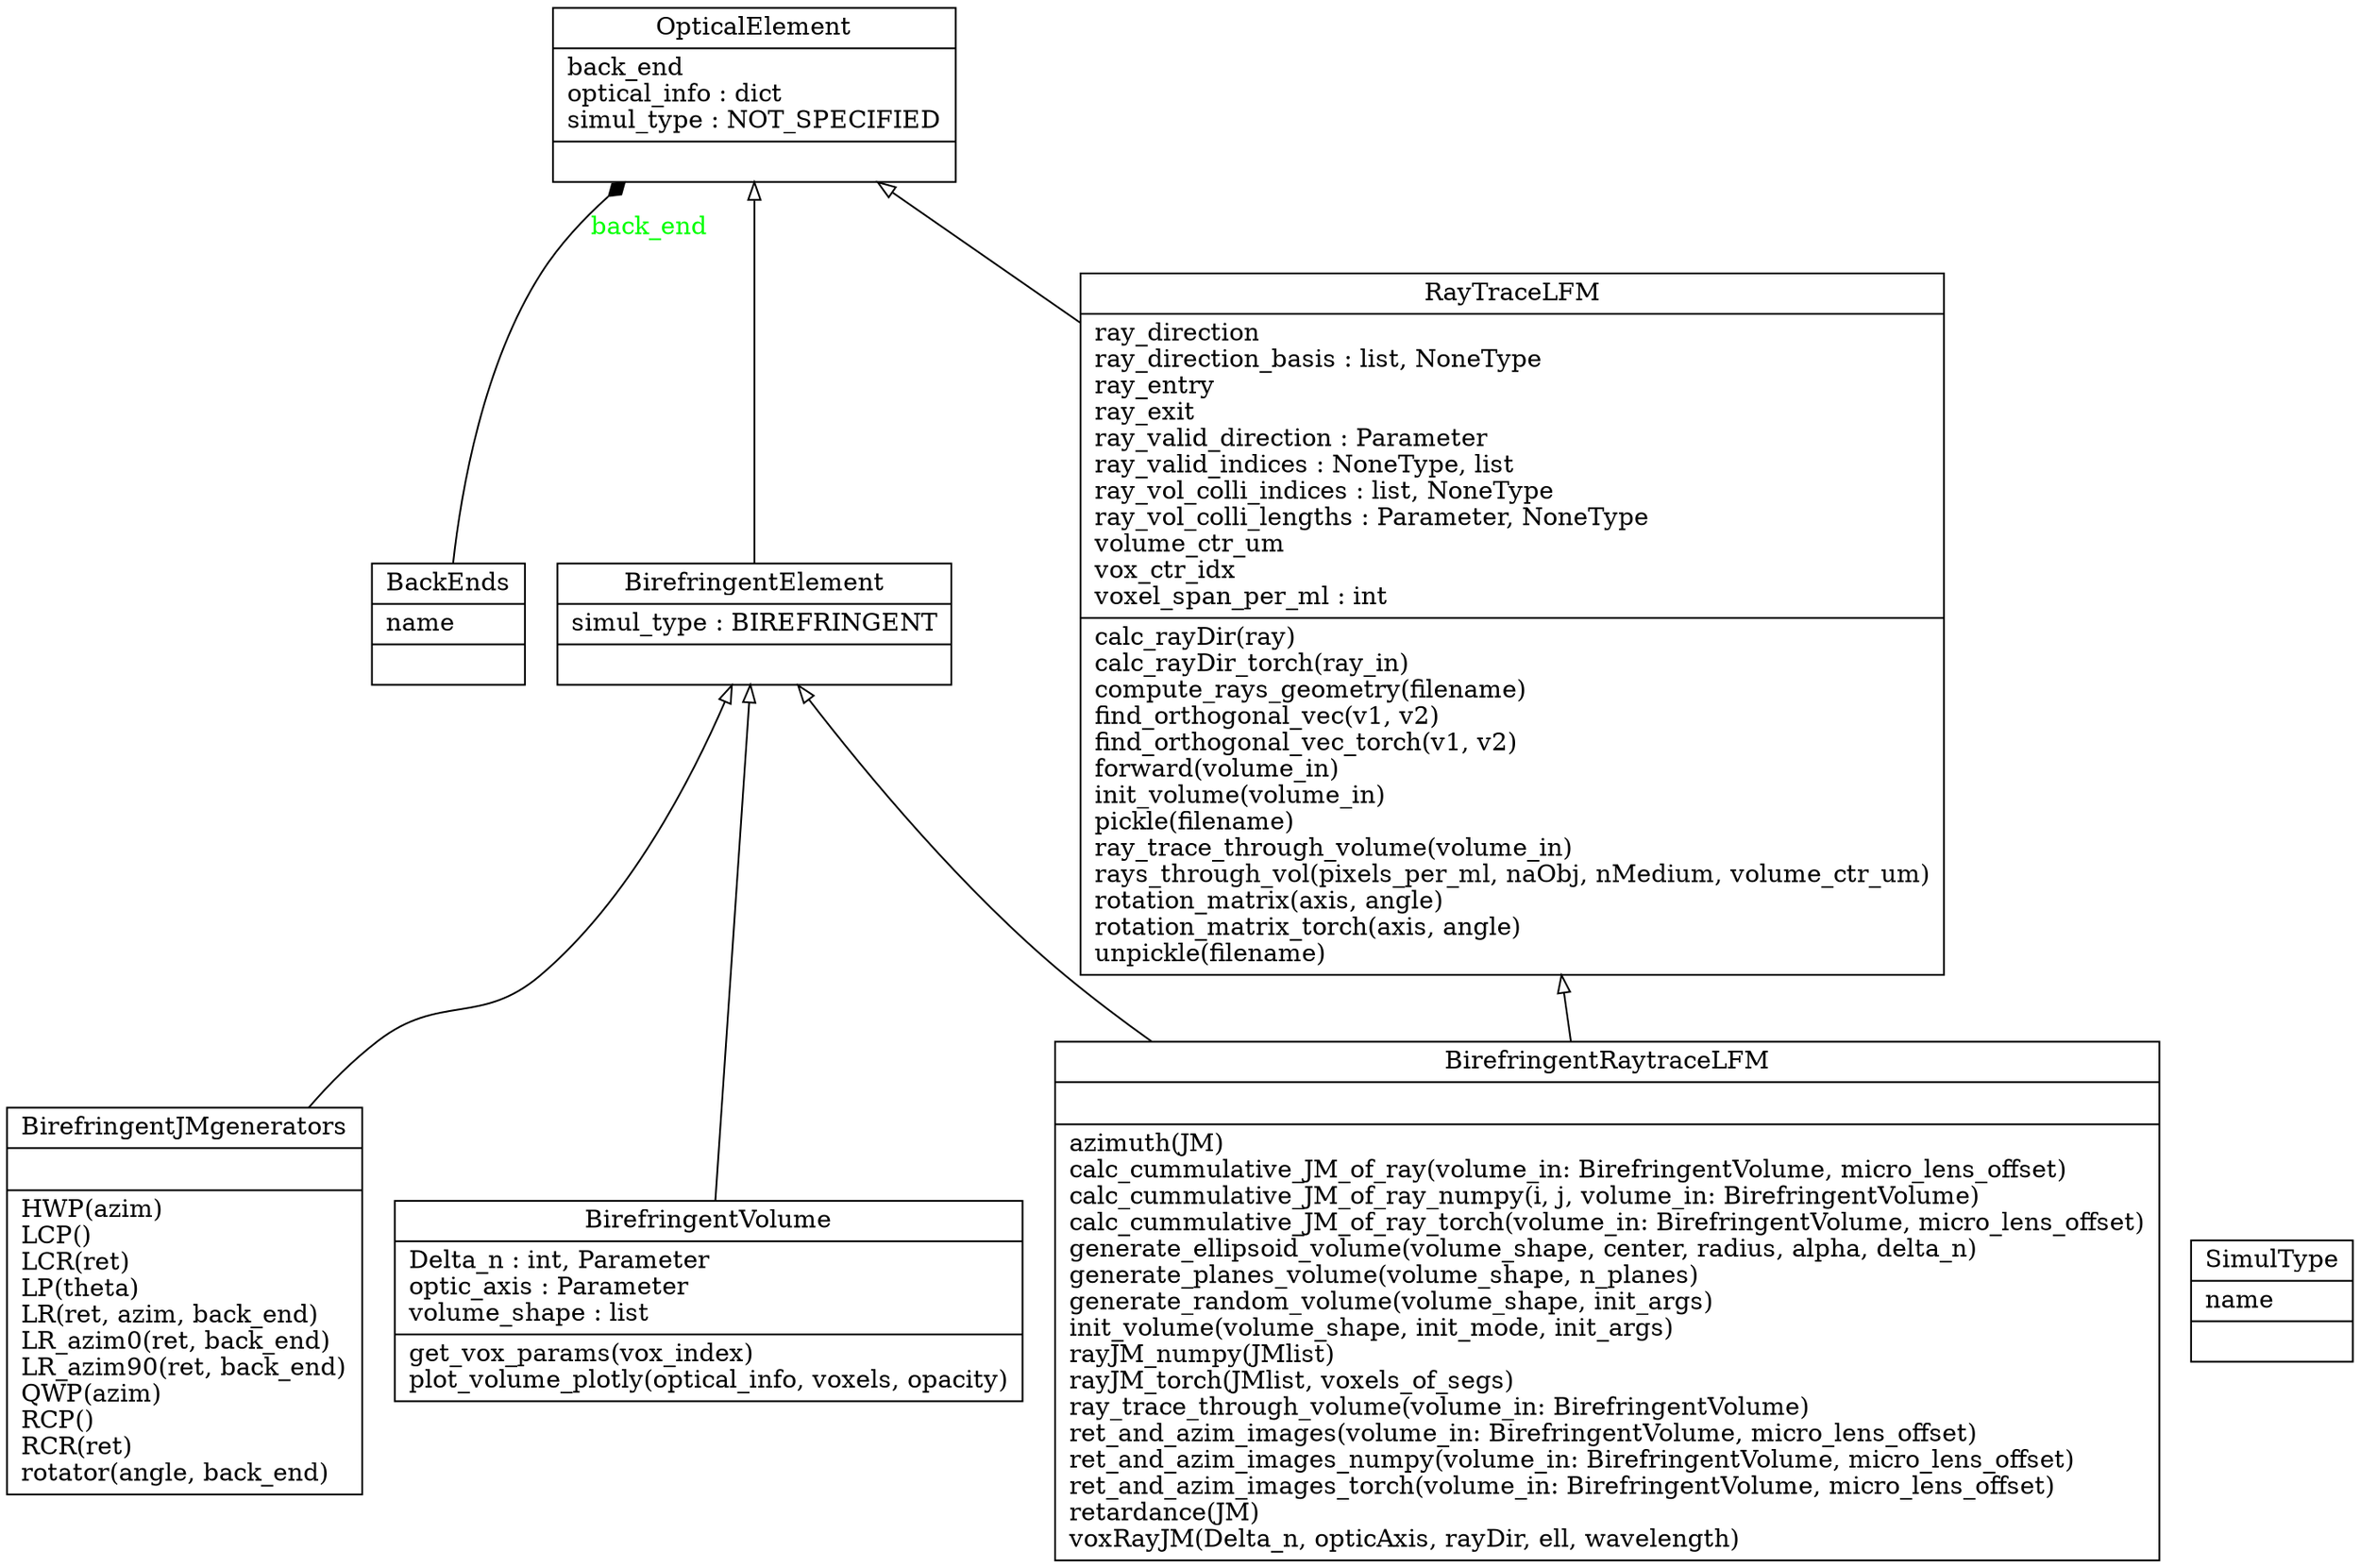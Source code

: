 digraph "classes" {
rankdir=BT
charset="utf-8"
"VolumeRaytraceLFM.abstract_classes.BackEnds" [color="black", fontcolor="black", label="{BackEnds|name\l|}", shape="record", style="solid"];
"VolumeRaytraceLFM.birefringence_implementations.BirefringentElement" [color="black", fontcolor="black", label="{BirefringentElement|simul_type : BIREFRINGENT\l|}", shape="record", style="solid"];
"VolumeRaytraceLFM.birefringence_implementations.BirefringentJMgenerators" [color="black", fontcolor="black", label="{BirefringentJMgenerators|\l|HWP(azim)\lLCP()\lLCR(ret)\lLP(theta)\lLR(ret, azim, back_end)\lLR_azim0(ret, back_end)\lLR_azim90(ret, back_end)\lQWP(azim)\lRCP()\lRCR(ret)\lrotator(angle, back_end)\l}", shape="record", style="solid"];
"VolumeRaytraceLFM.birefringence_implementations.BirefringentRaytraceLFM" [color="black", fontcolor="black", label="{BirefringentRaytraceLFM|\l|azimuth(JM)\lcalc_cummulative_JM_of_ray(volume_in: BirefringentVolume, micro_lens_offset)\lcalc_cummulative_JM_of_ray_numpy(i, j, volume_in: BirefringentVolume)\lcalc_cummulative_JM_of_ray_torch(volume_in: BirefringentVolume, micro_lens_offset)\lgenerate_ellipsoid_volume(volume_shape, center, radius, alpha, delta_n)\lgenerate_planes_volume(volume_shape, n_planes)\lgenerate_random_volume(volume_shape, init_args)\linit_volume(volume_shape, init_mode, init_args)\lrayJM_numpy(JMlist)\lrayJM_torch(JMlist, voxels_of_segs)\lray_trace_through_volume(volume_in: BirefringentVolume)\lret_and_azim_images(volume_in: BirefringentVolume, micro_lens_offset)\lret_and_azim_images_numpy(volume_in: BirefringentVolume, micro_lens_offset)\lret_and_azim_images_torch(volume_in: BirefringentVolume, micro_lens_offset)\lretardance(JM)\lvoxRayJM(Delta_n, opticAxis, rayDir, ell, wavelength)\l}", shape="record", style="solid"];
"VolumeRaytraceLFM.birefringence_implementations.BirefringentVolume" [color="black", fontcolor="black", label="{BirefringentVolume|Delta_n : int, Parameter\loptic_axis : Parameter\lvolume_shape : list\l|get_vox_params(vox_index)\lplot_volume_plotly(optical_info, voxels, opacity)\l}", shape="record", style="solid"];
"VolumeRaytraceLFM.abstract_classes.OpticalElement" [color="black", fontcolor="black", label="{OpticalElement|back_end\loptical_info : dict\lsimul_type : NOT_SPECIFIED\l|}", shape="record", style="solid"];
"VolumeRaytraceLFM.abstract_classes.RayTraceLFM" [color="black", fontcolor="black", label="{RayTraceLFM|ray_direction\lray_direction_basis : list, NoneType\lray_entry\lray_exit\lray_valid_direction : Parameter\lray_valid_indices : NoneType, list\lray_vol_colli_indices : list, NoneType\lray_vol_colli_lengths : Parameter, NoneType\lvolume_ctr_um\lvox_ctr_idx\lvoxel_span_per_ml : int\l|calc_rayDir(ray)\lcalc_rayDir_torch(ray_in)\lcompute_rays_geometry(filename)\lfind_orthogonal_vec(v1, v2)\lfind_orthogonal_vec_torch(v1, v2)\lforward(volume_in)\linit_volume(volume_in)\lpickle(filename)\lray_trace_through_volume(volume_in)\lrays_through_vol(pixels_per_ml, naObj, nMedium, volume_ctr_um)\lrotation_matrix(axis, angle)\lrotation_matrix_torch(axis, angle)\lunpickle(filename)\l}", shape="record", style="solid"];
"VolumeRaytraceLFM.abstract_classes.SimulType" [color="black", fontcolor="black", label="{SimulType|name\l|}", shape="record", style="solid"];
"VolumeRaytraceLFM.abstract_classes.RayTraceLFM" -> "VolumeRaytraceLFM.abstract_classes.OpticalElement" [arrowhead="empty", arrowtail="none"];
"VolumeRaytraceLFM.birefringence_implementations.BirefringentElement" -> "VolumeRaytraceLFM.abstract_classes.OpticalElement" [arrowhead="empty", arrowtail="none"];
"VolumeRaytraceLFM.birefringence_implementations.BirefringentJMgenerators" -> "VolumeRaytraceLFM.birefringence_implementations.BirefringentElement" [arrowhead="empty", arrowtail="none"];
"VolumeRaytraceLFM.birefringence_implementations.BirefringentRaytraceLFM" -> "VolumeRaytraceLFM.abstract_classes.RayTraceLFM" [arrowhead="empty", arrowtail="none"];
"VolumeRaytraceLFM.birefringence_implementations.BirefringentRaytraceLFM" -> "VolumeRaytraceLFM.birefringence_implementations.BirefringentElement" [arrowhead="empty", arrowtail="none"];
"VolumeRaytraceLFM.birefringence_implementations.BirefringentVolume" -> "VolumeRaytraceLFM.birefringence_implementations.BirefringentElement" [arrowhead="empty", arrowtail="none"];
"VolumeRaytraceLFM.abstract_classes.BackEnds" -> "VolumeRaytraceLFM.abstract_classes.OpticalElement" [arrowhead="diamond", arrowtail="none", fontcolor="green", label="back_end", style="solid"];
}
